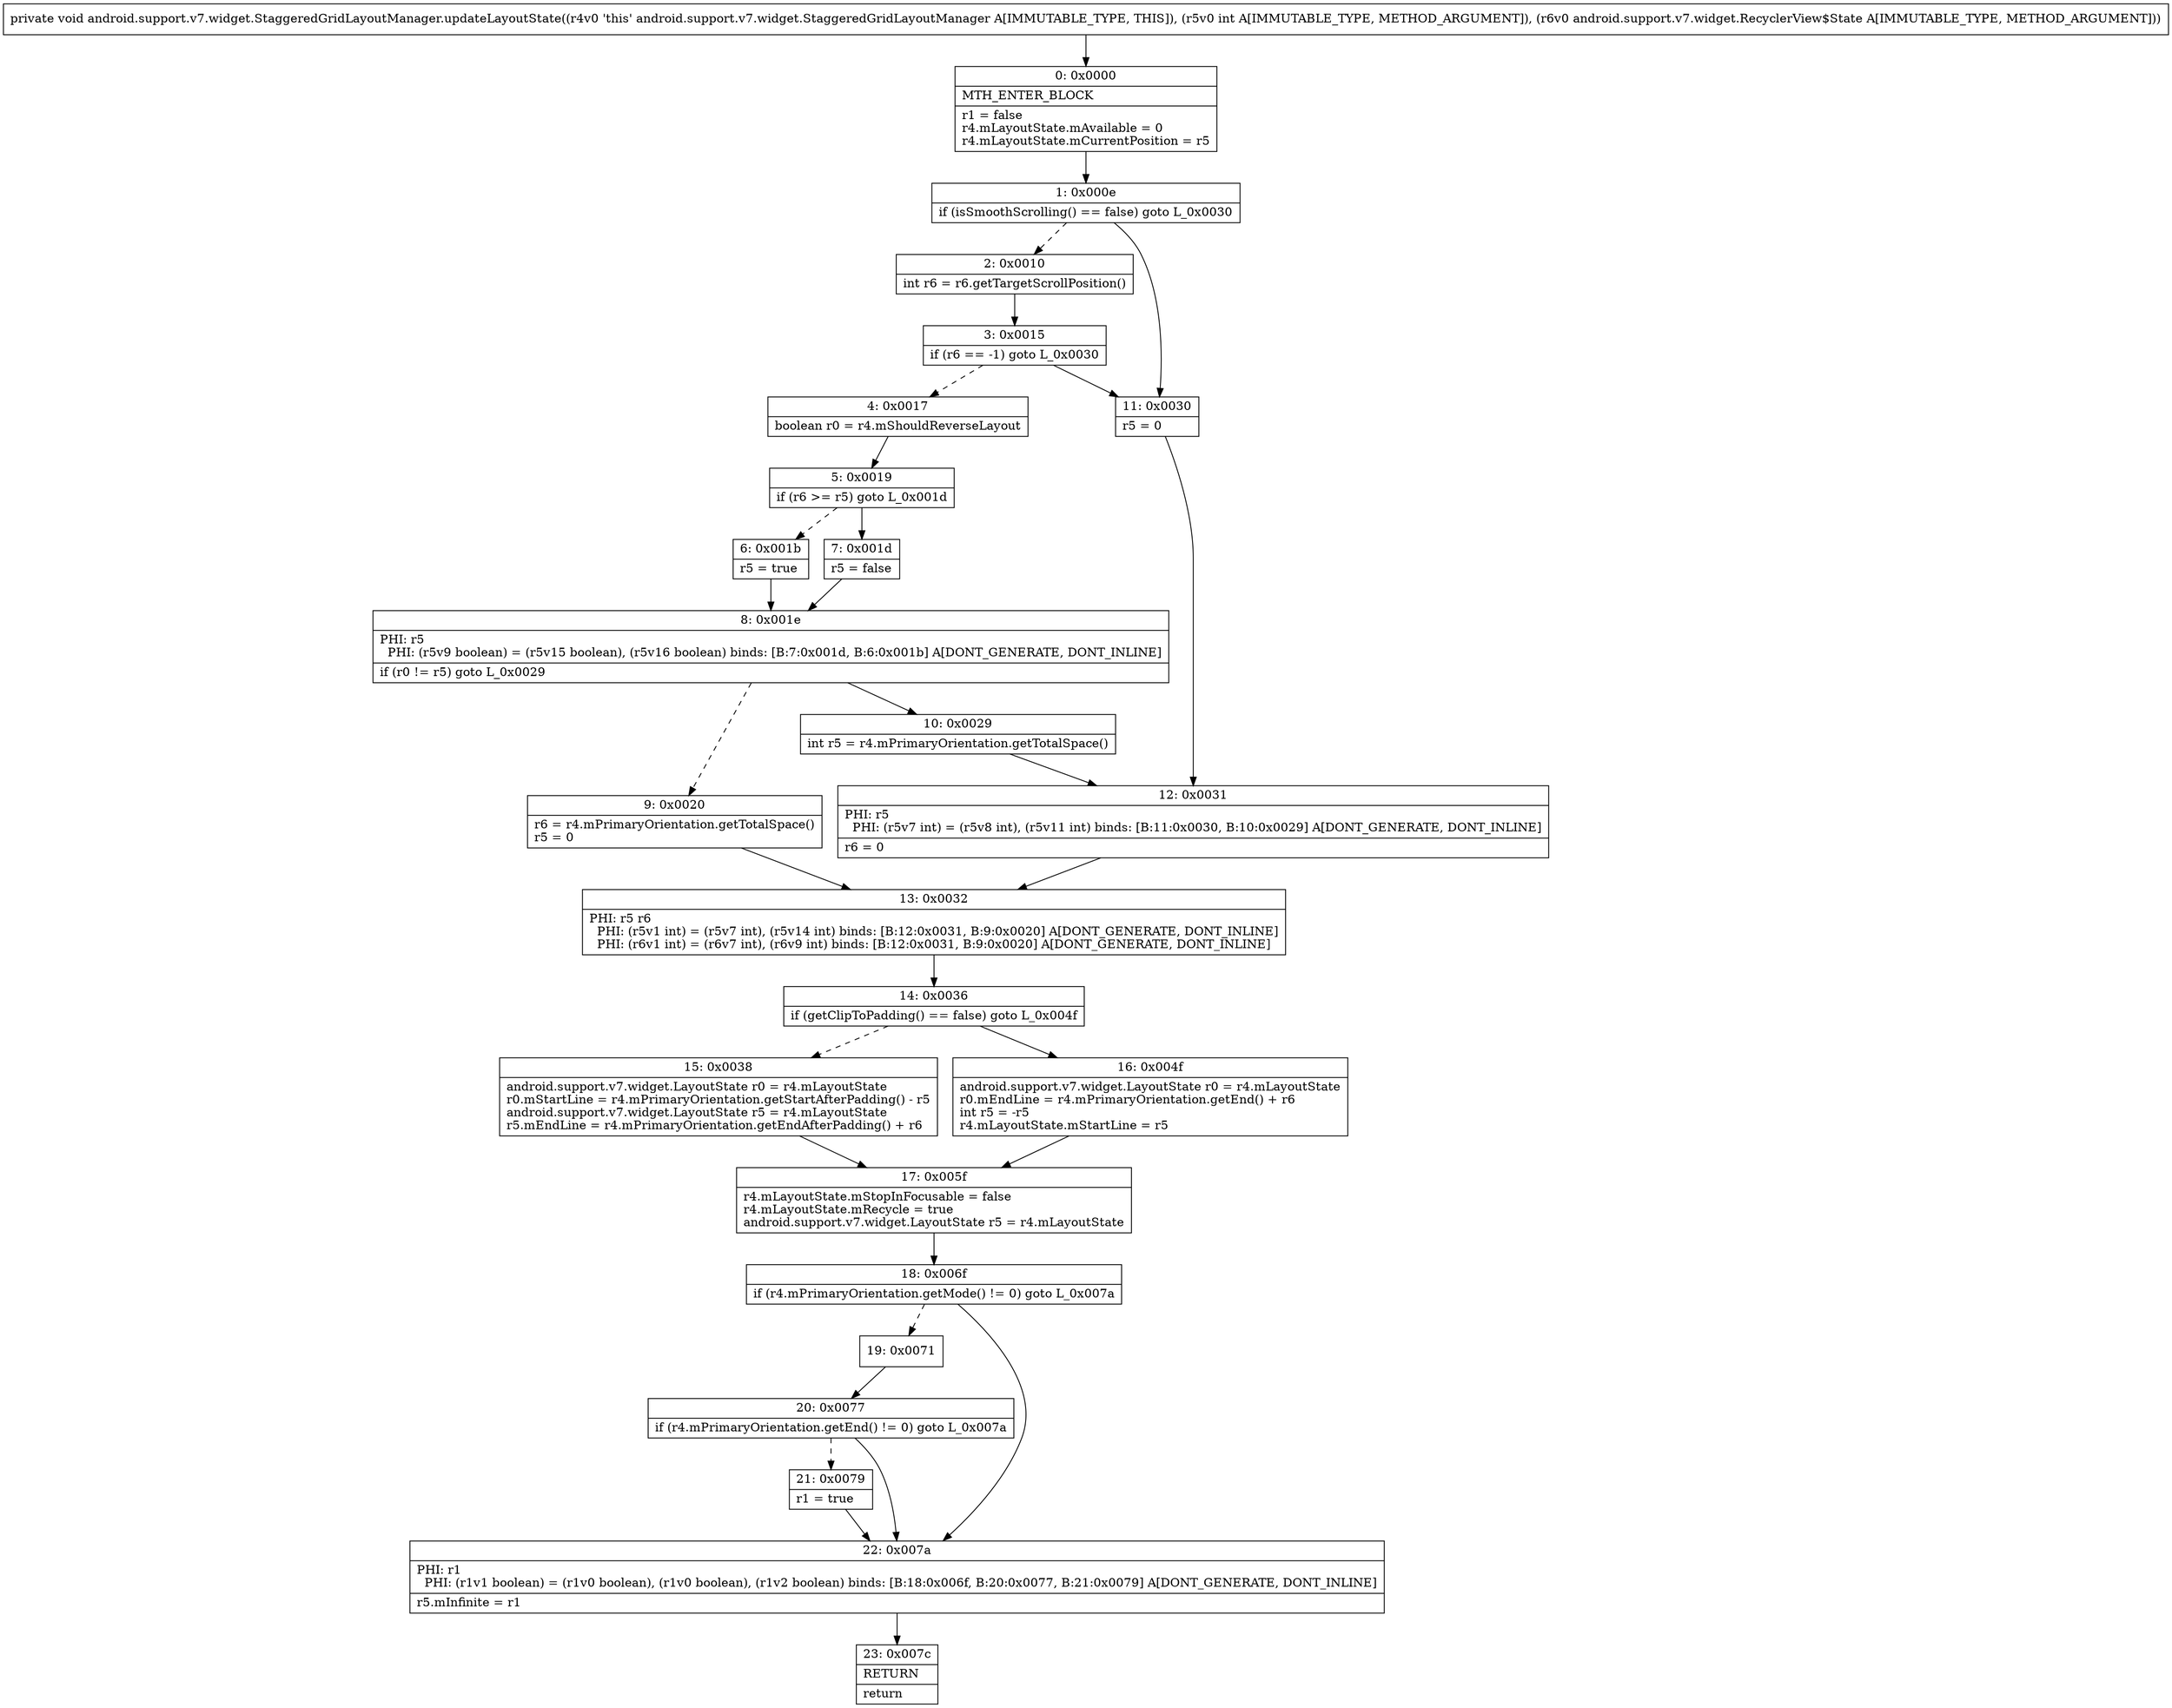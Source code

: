 digraph "CFG forandroid.support.v7.widget.StaggeredGridLayoutManager.updateLayoutState(ILandroid\/support\/v7\/widget\/RecyclerView$State;)V" {
Node_0 [shape=record,label="{0\:\ 0x0000|MTH_ENTER_BLOCK\l|r1 = false\lr4.mLayoutState.mAvailable = 0\lr4.mLayoutState.mCurrentPosition = r5\l}"];
Node_1 [shape=record,label="{1\:\ 0x000e|if (isSmoothScrolling() == false) goto L_0x0030\l}"];
Node_2 [shape=record,label="{2\:\ 0x0010|int r6 = r6.getTargetScrollPosition()\l}"];
Node_3 [shape=record,label="{3\:\ 0x0015|if (r6 == \-1) goto L_0x0030\l}"];
Node_4 [shape=record,label="{4\:\ 0x0017|boolean r0 = r4.mShouldReverseLayout\l}"];
Node_5 [shape=record,label="{5\:\ 0x0019|if (r6 \>= r5) goto L_0x001d\l}"];
Node_6 [shape=record,label="{6\:\ 0x001b|r5 = true\l}"];
Node_7 [shape=record,label="{7\:\ 0x001d|r5 = false\l}"];
Node_8 [shape=record,label="{8\:\ 0x001e|PHI: r5 \l  PHI: (r5v9 boolean) = (r5v15 boolean), (r5v16 boolean) binds: [B:7:0x001d, B:6:0x001b] A[DONT_GENERATE, DONT_INLINE]\l|if (r0 != r5) goto L_0x0029\l}"];
Node_9 [shape=record,label="{9\:\ 0x0020|r6 = r4.mPrimaryOrientation.getTotalSpace()\lr5 = 0\l}"];
Node_10 [shape=record,label="{10\:\ 0x0029|int r5 = r4.mPrimaryOrientation.getTotalSpace()\l}"];
Node_11 [shape=record,label="{11\:\ 0x0030|r5 = 0\l}"];
Node_12 [shape=record,label="{12\:\ 0x0031|PHI: r5 \l  PHI: (r5v7 int) = (r5v8 int), (r5v11 int) binds: [B:11:0x0030, B:10:0x0029] A[DONT_GENERATE, DONT_INLINE]\l|r6 = 0\l}"];
Node_13 [shape=record,label="{13\:\ 0x0032|PHI: r5 r6 \l  PHI: (r5v1 int) = (r5v7 int), (r5v14 int) binds: [B:12:0x0031, B:9:0x0020] A[DONT_GENERATE, DONT_INLINE]\l  PHI: (r6v1 int) = (r6v7 int), (r6v9 int) binds: [B:12:0x0031, B:9:0x0020] A[DONT_GENERATE, DONT_INLINE]\l}"];
Node_14 [shape=record,label="{14\:\ 0x0036|if (getClipToPadding() == false) goto L_0x004f\l}"];
Node_15 [shape=record,label="{15\:\ 0x0038|android.support.v7.widget.LayoutState r0 = r4.mLayoutState\lr0.mStartLine = r4.mPrimaryOrientation.getStartAfterPadding() \- r5\landroid.support.v7.widget.LayoutState r5 = r4.mLayoutState\lr5.mEndLine = r4.mPrimaryOrientation.getEndAfterPadding() + r6\l}"];
Node_16 [shape=record,label="{16\:\ 0x004f|android.support.v7.widget.LayoutState r0 = r4.mLayoutState\lr0.mEndLine = r4.mPrimaryOrientation.getEnd() + r6\lint r5 = \-r5\lr4.mLayoutState.mStartLine = r5\l}"];
Node_17 [shape=record,label="{17\:\ 0x005f|r4.mLayoutState.mStopInFocusable = false\lr4.mLayoutState.mRecycle = true\landroid.support.v7.widget.LayoutState r5 = r4.mLayoutState\l}"];
Node_18 [shape=record,label="{18\:\ 0x006f|if (r4.mPrimaryOrientation.getMode() != 0) goto L_0x007a\l}"];
Node_19 [shape=record,label="{19\:\ 0x0071}"];
Node_20 [shape=record,label="{20\:\ 0x0077|if (r4.mPrimaryOrientation.getEnd() != 0) goto L_0x007a\l}"];
Node_21 [shape=record,label="{21\:\ 0x0079|r1 = true\l}"];
Node_22 [shape=record,label="{22\:\ 0x007a|PHI: r1 \l  PHI: (r1v1 boolean) = (r1v0 boolean), (r1v0 boolean), (r1v2 boolean) binds: [B:18:0x006f, B:20:0x0077, B:21:0x0079] A[DONT_GENERATE, DONT_INLINE]\l|r5.mInfinite = r1\l}"];
Node_23 [shape=record,label="{23\:\ 0x007c|RETURN\l|return\l}"];
MethodNode[shape=record,label="{private void android.support.v7.widget.StaggeredGridLayoutManager.updateLayoutState((r4v0 'this' android.support.v7.widget.StaggeredGridLayoutManager A[IMMUTABLE_TYPE, THIS]), (r5v0 int A[IMMUTABLE_TYPE, METHOD_ARGUMENT]), (r6v0 android.support.v7.widget.RecyclerView$State A[IMMUTABLE_TYPE, METHOD_ARGUMENT])) }"];
MethodNode -> Node_0;
Node_0 -> Node_1;
Node_1 -> Node_2[style=dashed];
Node_1 -> Node_11;
Node_2 -> Node_3;
Node_3 -> Node_4[style=dashed];
Node_3 -> Node_11;
Node_4 -> Node_5;
Node_5 -> Node_6[style=dashed];
Node_5 -> Node_7;
Node_6 -> Node_8;
Node_7 -> Node_8;
Node_8 -> Node_9[style=dashed];
Node_8 -> Node_10;
Node_9 -> Node_13;
Node_10 -> Node_12;
Node_11 -> Node_12;
Node_12 -> Node_13;
Node_13 -> Node_14;
Node_14 -> Node_15[style=dashed];
Node_14 -> Node_16;
Node_15 -> Node_17;
Node_16 -> Node_17;
Node_17 -> Node_18;
Node_18 -> Node_19[style=dashed];
Node_18 -> Node_22;
Node_19 -> Node_20;
Node_20 -> Node_21[style=dashed];
Node_20 -> Node_22;
Node_21 -> Node_22;
Node_22 -> Node_23;
}

